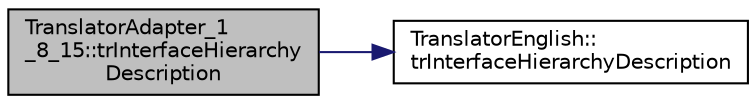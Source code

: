 digraph "TranslatorAdapter_1_8_15::trInterfaceHierarchyDescription"
{
 // LATEX_PDF_SIZE
  edge [fontname="Helvetica",fontsize="10",labelfontname="Helvetica",labelfontsize="10"];
  node [fontname="Helvetica",fontsize="10",shape=record];
  rankdir="LR";
  Node1 [label="TranslatorAdapter_1\l_8_15::trInterfaceHierarchy\lDescription",height=0.2,width=0.4,color="black", fillcolor="grey75", style="filled", fontcolor="black",tooltip=" "];
  Node1 -> Node2 [color="midnightblue",fontsize="10",style="solid",fontname="Helvetica"];
  Node2 [label="TranslatorEnglish::\ltrInterfaceHierarchyDescription",height=0.2,width=0.4,color="black", fillcolor="white", style="filled",URL="$classTranslatorEnglish.html#a2f85ff9ce1740e811670c58f9e4c954f",tooltip=" "];
}
